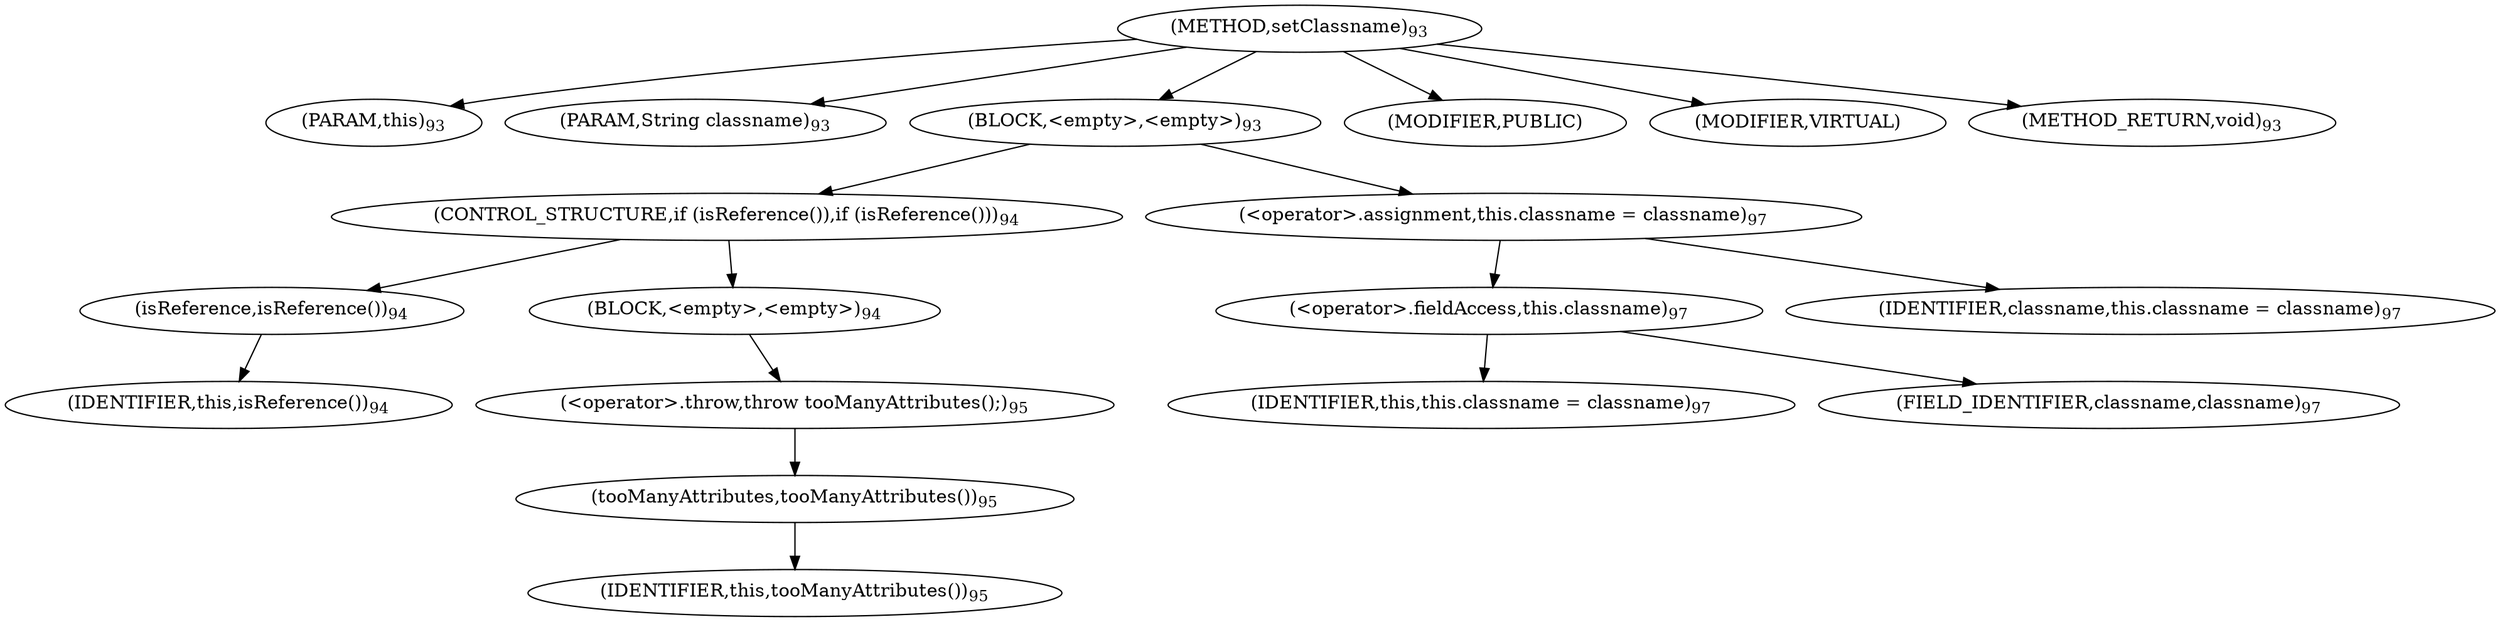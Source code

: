 digraph "setClassname" {  
"102" [label = <(METHOD,setClassname)<SUB>93</SUB>> ]
"10" [label = <(PARAM,this)<SUB>93</SUB>> ]
"103" [label = <(PARAM,String classname)<SUB>93</SUB>> ]
"104" [label = <(BLOCK,&lt;empty&gt;,&lt;empty&gt;)<SUB>93</SUB>> ]
"105" [label = <(CONTROL_STRUCTURE,if (isReference()),if (isReference()))<SUB>94</SUB>> ]
"106" [label = <(isReference,isReference())<SUB>94</SUB>> ]
"9" [label = <(IDENTIFIER,this,isReference())<SUB>94</SUB>> ]
"107" [label = <(BLOCK,&lt;empty&gt;,&lt;empty&gt;)<SUB>94</SUB>> ]
"108" [label = <(&lt;operator&gt;.throw,throw tooManyAttributes();)<SUB>95</SUB>> ]
"109" [label = <(tooManyAttributes,tooManyAttributes())<SUB>95</SUB>> ]
"11" [label = <(IDENTIFIER,this,tooManyAttributes())<SUB>95</SUB>> ]
"110" [label = <(&lt;operator&gt;.assignment,this.classname = classname)<SUB>97</SUB>> ]
"111" [label = <(&lt;operator&gt;.fieldAccess,this.classname)<SUB>97</SUB>> ]
"12" [label = <(IDENTIFIER,this,this.classname = classname)<SUB>97</SUB>> ]
"112" [label = <(FIELD_IDENTIFIER,classname,classname)<SUB>97</SUB>> ]
"113" [label = <(IDENTIFIER,classname,this.classname = classname)<SUB>97</SUB>> ]
"114" [label = <(MODIFIER,PUBLIC)> ]
"115" [label = <(MODIFIER,VIRTUAL)> ]
"116" [label = <(METHOD_RETURN,void)<SUB>93</SUB>> ]
  "102" -> "10" 
  "102" -> "103" 
  "102" -> "104" 
  "102" -> "114" 
  "102" -> "115" 
  "102" -> "116" 
  "104" -> "105" 
  "104" -> "110" 
  "105" -> "106" 
  "105" -> "107" 
  "106" -> "9" 
  "107" -> "108" 
  "108" -> "109" 
  "109" -> "11" 
  "110" -> "111" 
  "110" -> "113" 
  "111" -> "12" 
  "111" -> "112" 
}
